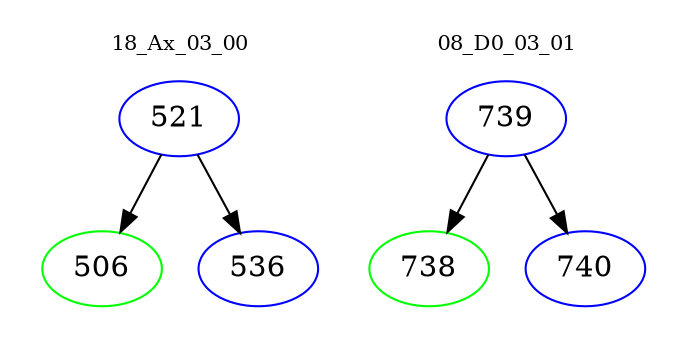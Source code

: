 digraph{
subgraph cluster_0 {
color = white
label = "18_Ax_03_00";
fontsize=10;
T0_521 [label="521", color="blue"]
T0_521 -> T0_506 [color="black"]
T0_506 [label="506", color="green"]
T0_521 -> T0_536 [color="black"]
T0_536 [label="536", color="blue"]
}
subgraph cluster_1 {
color = white
label = "08_D0_03_01";
fontsize=10;
T1_739 [label="739", color="blue"]
T1_739 -> T1_738 [color="black"]
T1_738 [label="738", color="green"]
T1_739 -> T1_740 [color="black"]
T1_740 [label="740", color="blue"]
}
}
